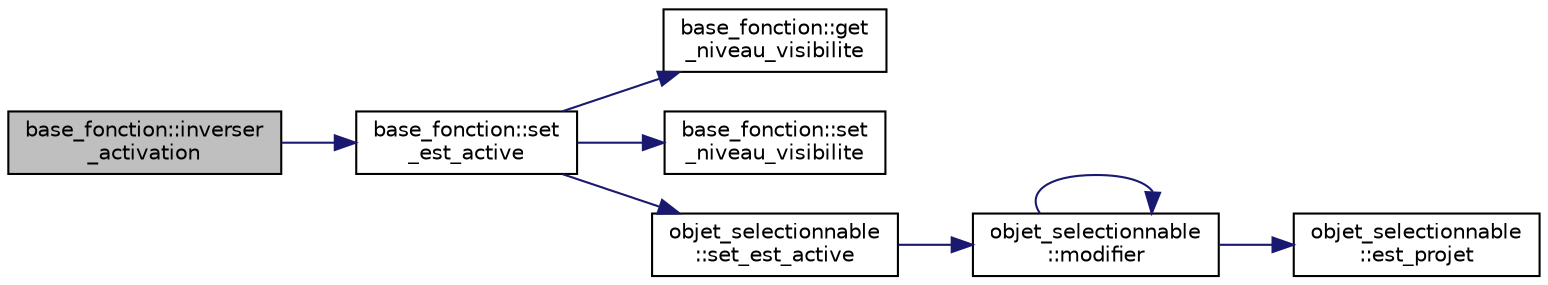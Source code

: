 digraph "base_fonction::inverser_activation"
{
  edge [fontname="Helvetica",fontsize="10",labelfontname="Helvetica",labelfontsize="10"];
  node [fontname="Helvetica",fontsize="10",shape=record];
  rankdir="LR";
  Node135 [label="base_fonction::inverser\l_activation",height=0.2,width=0.4,color="black", fillcolor="grey75", style="filled", fontcolor="black"];
  Node135 -> Node136 [color="midnightblue",fontsize="10",style="solid",fontname="Helvetica"];
  Node136 [label="base_fonction::set\l_est_active",height=0.2,width=0.4,color="black", fillcolor="white", style="filled",URL="$classbase__fonction.html#a58252a04c7afea216c29d13132b0d6a2",tooltip="Initialise l&#39;activation de la fonction. "];
  Node136 -> Node137 [color="midnightblue",fontsize="10",style="solid",fontname="Helvetica"];
  Node137 [label="base_fonction::get\l_niveau_visibilite",height=0.2,width=0.4,color="black", fillcolor="white", style="filled",URL="$classbase__fonction.html#aad1c92b3ed0b589ba58323132ab4aae7",tooltip="Accesseur du niveau de visibilité de la fonction. "];
  Node136 -> Node138 [color="midnightblue",fontsize="10",style="solid",fontname="Helvetica"];
  Node138 [label="base_fonction::set\l_niveau_visibilite",height=0.2,width=0.4,color="black", fillcolor="white", style="filled",URL="$classbase__fonction.html#aac434731c9e5d95398d3baae6c74d447",tooltip="Initialise le niveau de visibilité de la fonction. "];
  Node136 -> Node139 [color="midnightblue",fontsize="10",style="solid",fontname="Helvetica"];
  Node139 [label="objet_selectionnable\l::set_est_active",height=0.2,width=0.4,color="black", fillcolor="white", style="filled",URL="$classobjet__selectionnable.html#acb1bf63e061079a402c929ce346b0b22",tooltip="Initialise l&#39;état d&#39;activation de l&#39;objet. "];
  Node139 -> Node140 [color="midnightblue",fontsize="10",style="solid",fontname="Helvetica"];
  Node140 [label="objet_selectionnable\l::modifier",height=0.2,width=0.4,color="black", fillcolor="white", style="filled",URL="$classobjet__selectionnable.html#a9f76b8e89231a79c3fc840af874bd868",tooltip="Modifie l&#39;objet. "];
  Node140 -> Node141 [color="midnightblue",fontsize="10",style="solid",fontname="Helvetica"];
  Node141 [label="objet_selectionnable\l::est_projet",height=0.2,width=0.4,color="black", fillcolor="white", style="filled",URL="$classobjet__selectionnable.html#a49ea1a29523e46f099896477a2b43eaa",tooltip="Indique si l&#39;objet est un projet. "];
  Node140 -> Node140 [color="midnightblue",fontsize="10",style="solid",fontname="Helvetica"];
}

